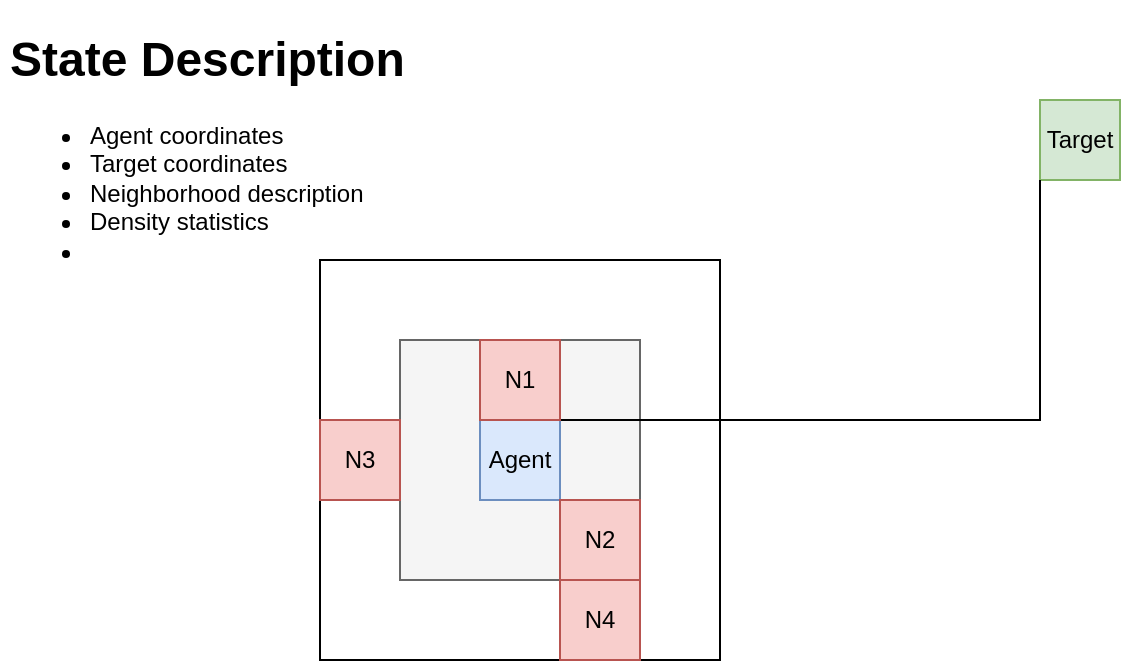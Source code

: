 <mxfile version="13.6.2" type="device"><diagram id="CwGJOLc7m9jWTNY2ArwO" name="Page-1"><mxGraphModel dx="813" dy="466" grid="1" gridSize="10" guides="1" tooltips="1" connect="1" arrows="1" fold="1" page="1" pageScale="1" pageWidth="3300" pageHeight="4681" math="0" shadow="0"><root><mxCell id="0"/><mxCell id="1" parent="0"/><mxCell id="xPBAerTbiZxcQDEyjxoE-3" value="" style="whiteSpace=wrap;html=1;aspect=fixed;" vertex="1" parent="1"><mxGeometry x="680" y="280" width="200" height="200" as="geometry"/></mxCell><mxCell id="xPBAerTbiZxcQDEyjxoE-2" value="" style="whiteSpace=wrap;html=1;aspect=fixed;fillColor=#f5f5f5;strokeColor=#666666;fontColor=#333333;" vertex="1" parent="1"><mxGeometry x="720" y="320" width="120" height="120" as="geometry"/></mxCell><mxCell id="xPBAerTbiZxcQDEyjxoE-1" value="Agent" style="whiteSpace=wrap;html=1;aspect=fixed;fillColor=#dae8fc;strokeColor=#6c8ebf;" vertex="1" parent="1"><mxGeometry x="760" y="360" width="40" height="40" as="geometry"/></mxCell><mxCell id="xPBAerTbiZxcQDEyjxoE-4" value="Target" style="whiteSpace=wrap;html=1;aspect=fixed;fillColor=#d5e8d4;strokeColor=#82b366;" vertex="1" parent="1"><mxGeometry x="1040" y="200" width="40" height="40" as="geometry"/></mxCell><mxCell id="xPBAerTbiZxcQDEyjxoE-5" value="" style="endArrow=none;html=1;entryX=0;entryY=1;entryDx=0;entryDy=0;rounded=0;exitX=1;exitY=0;exitDx=0;exitDy=0;" edge="1" parent="1" source="xPBAerTbiZxcQDEyjxoE-1" target="xPBAerTbiZxcQDEyjxoE-4"><mxGeometry width="50" height="50" relative="1" as="geometry"><mxPoint x="1010" y="360" as="sourcePoint"/><mxPoint x="1140" y="380" as="targetPoint"/><Array as="points"><mxPoint x="1040" y="360"/></Array></mxGeometry></mxCell><mxCell id="xPBAerTbiZxcQDEyjxoE-6" value="N2" style="whiteSpace=wrap;html=1;aspect=fixed;fillColor=#f8cecc;strokeColor=#b85450;" vertex="1" parent="1"><mxGeometry x="800" y="400" width="40" height="40" as="geometry"/></mxCell><mxCell id="xPBAerTbiZxcQDEyjxoE-7" value="N3" style="whiteSpace=wrap;html=1;aspect=fixed;fillColor=#f8cecc;strokeColor=#b85450;" vertex="1" parent="1"><mxGeometry x="680" y="360" width="40" height="40" as="geometry"/></mxCell><mxCell id="xPBAerTbiZxcQDEyjxoE-8" value="N1" style="whiteSpace=wrap;html=1;aspect=fixed;fillColor=#f8cecc;strokeColor=#b85450;" vertex="1" parent="1"><mxGeometry x="760" y="320" width="40" height="40" as="geometry"/></mxCell><mxCell id="xPBAerTbiZxcQDEyjxoE-9" value="N4" style="whiteSpace=wrap;html=1;aspect=fixed;fillColor=#f8cecc;strokeColor=#b85450;" vertex="1" parent="1"><mxGeometry x="800" y="440" width="40" height="40" as="geometry"/></mxCell><mxCell id="xPBAerTbiZxcQDEyjxoE-10" value="&lt;h1&gt;&lt;span&gt;State Description&lt;/span&gt;&lt;/h1&gt;&lt;div&gt;&lt;ul&gt;&lt;li&gt;Agent coordinates&lt;br&gt;&lt;/li&gt;&lt;li&gt;Target coordinates&lt;/li&gt;&lt;li&gt;Neighborhood description&lt;/li&gt;&lt;li&gt;Density statistics&lt;/li&gt;&lt;li&gt;&lt;br&gt;&lt;/li&gt;&lt;/ul&gt;&lt;br&gt;&lt;/div&gt;" style="text;html=1;strokeColor=none;fillColor=none;spacing=5;spacingTop=-20;whiteSpace=wrap;overflow=hidden;rounded=0;" vertex="1" parent="1"><mxGeometry x="520" y="160" width="270" height="320" as="geometry"/></mxCell></root></mxGraphModel></diagram></mxfile>